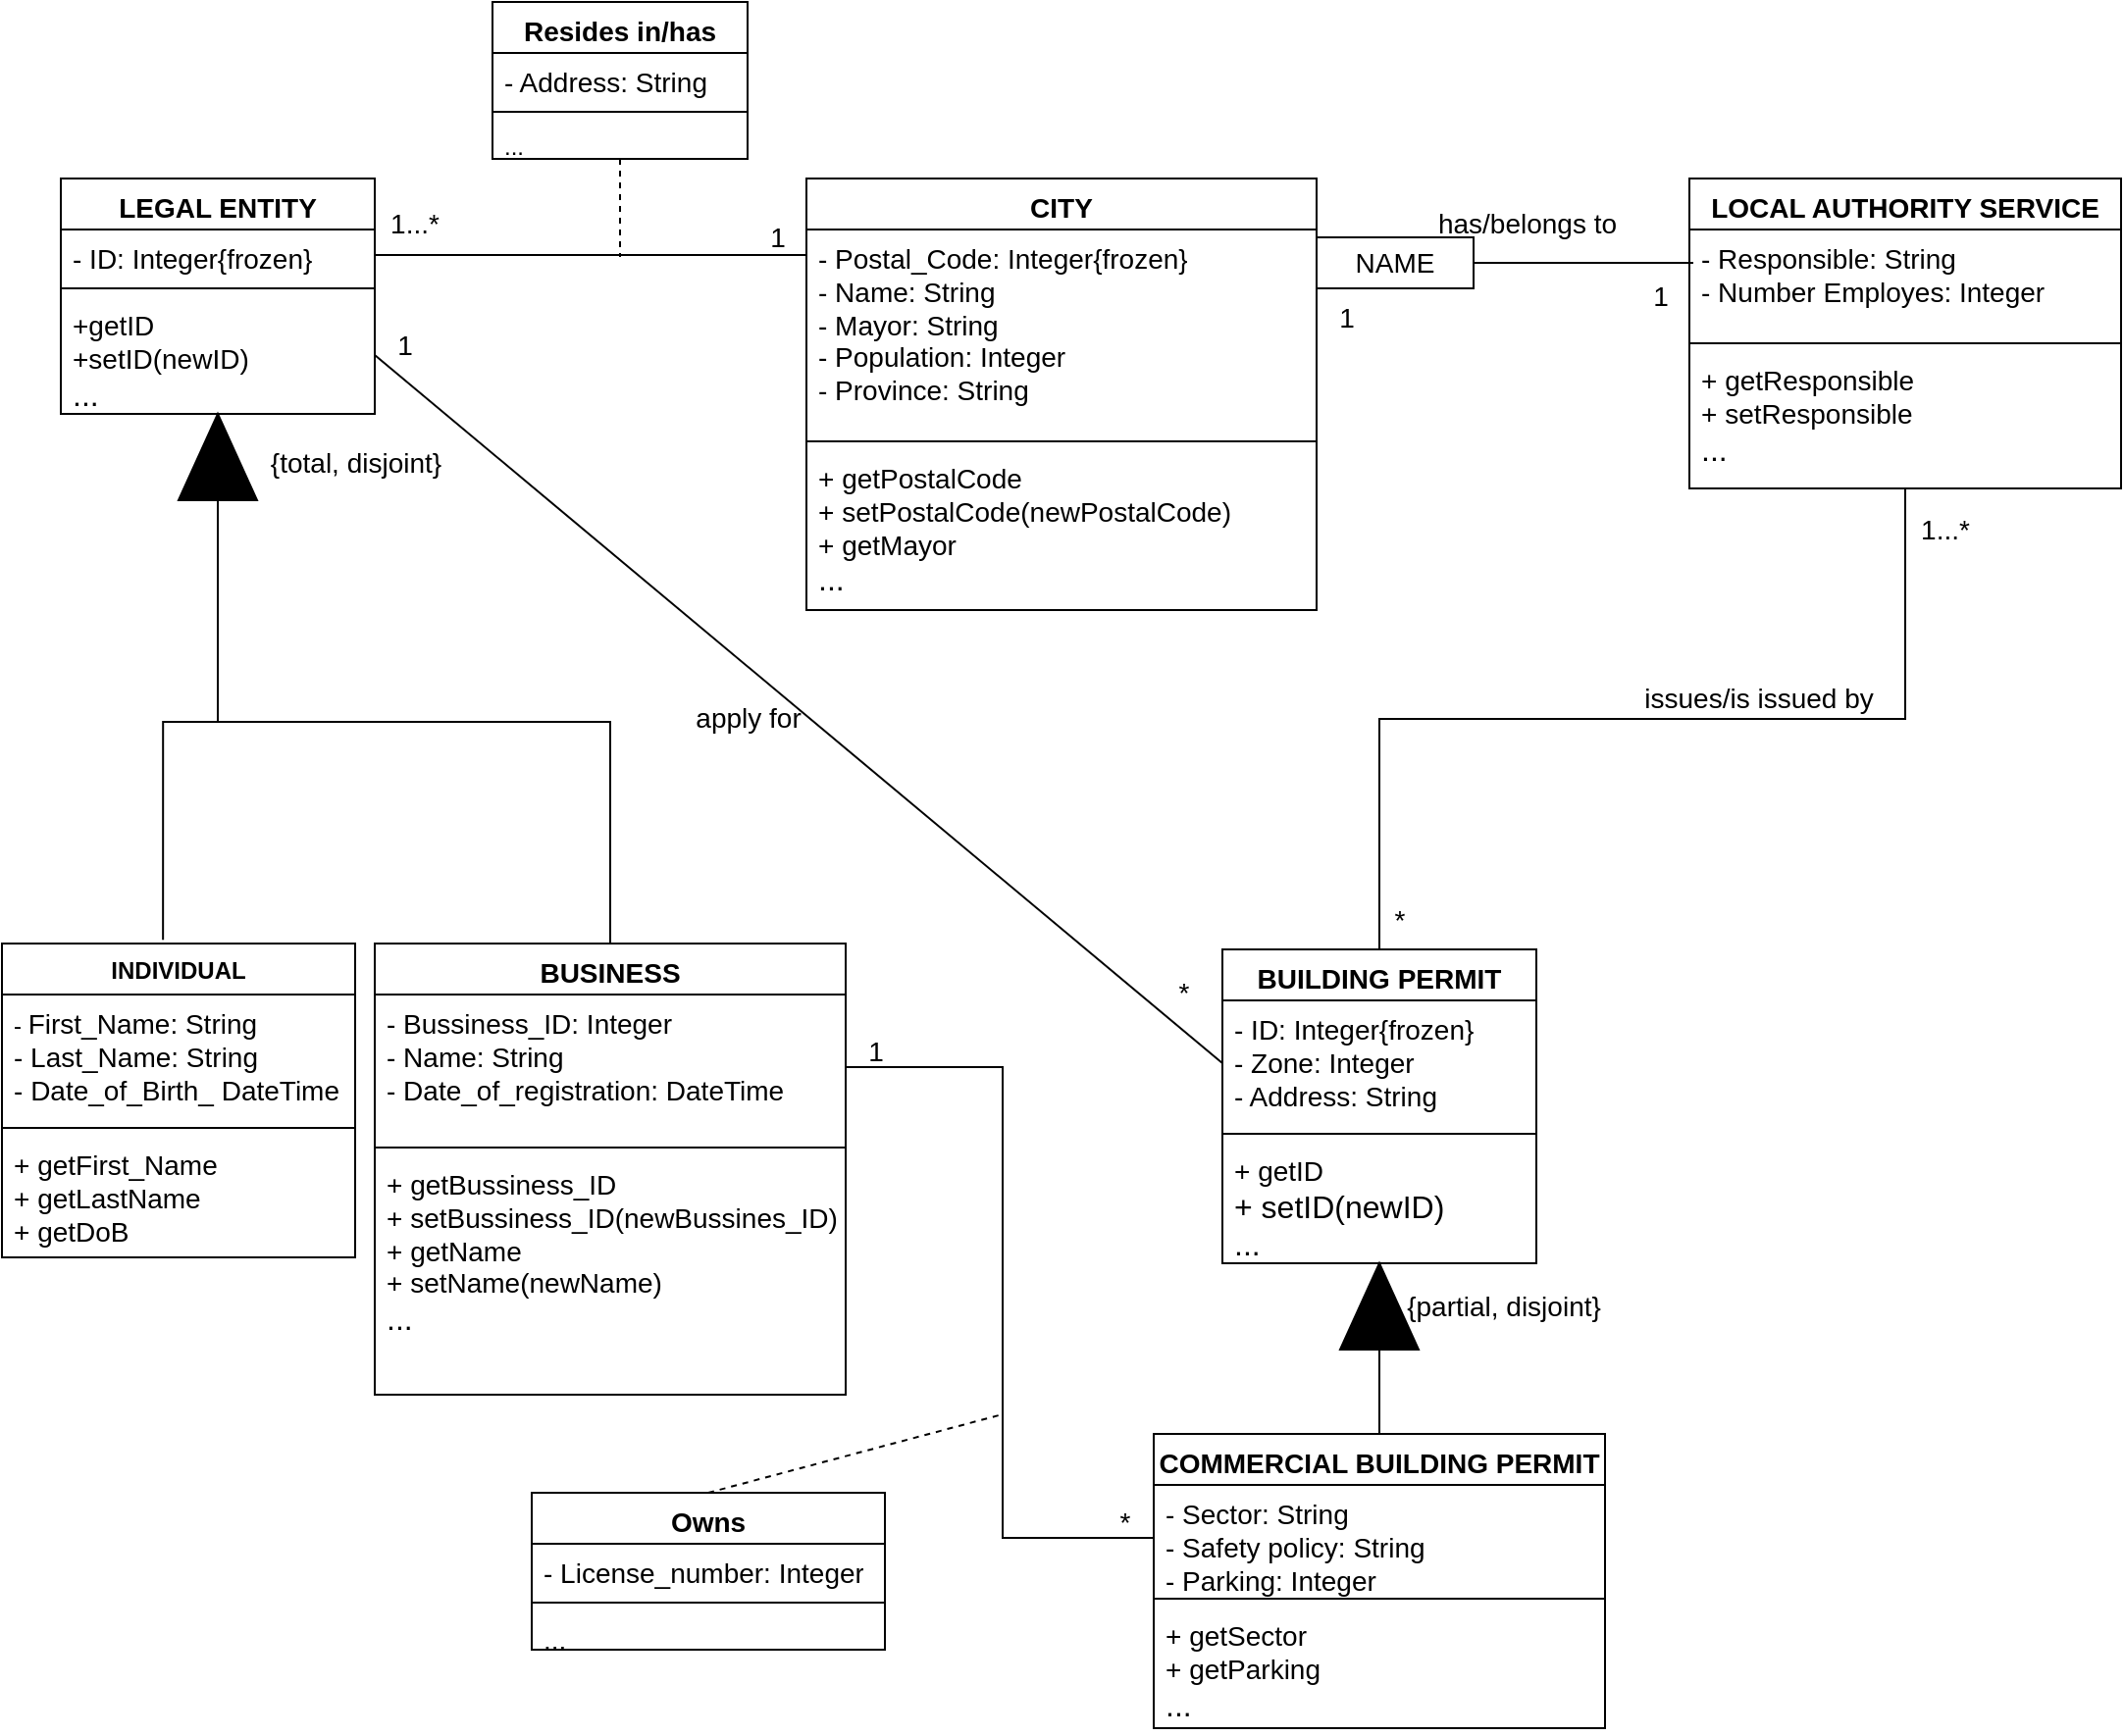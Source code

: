 <mxfile version="22.1.4" type="github">
  <diagram id="R2lEEEUBdFMjLlhIrx00" name="Page-1">
    <mxGraphModel dx="1434" dy="746" grid="1" gridSize="10" guides="1" tooltips="1" connect="1" arrows="1" fold="1" page="1" pageScale="1" pageWidth="827" pageHeight="1169" math="0" shadow="0" extFonts="Permanent Marker^https://fonts.googleapis.com/css?family=Permanent+Marker">
      <root>
        <mxCell id="0" />
        <mxCell id="1" parent="0" />
        <mxCell id="UU279-Ydd-jQzTCi8QQk-14" value="&lt;font style=&quot;font-size: 14px;&quot;&gt;LEGAL ENTITY&lt;/font&gt;" style="swimlane;fontStyle=1;align=center;verticalAlign=top;childLayout=stackLayout;horizontal=1;startSize=26;horizontalStack=0;resizeParent=1;resizeParentMax=0;resizeLast=0;collapsible=1;marginBottom=0;whiteSpace=wrap;html=1;" parent="1" vertex="1">
          <mxGeometry x="40" y="90" width="160" height="120" as="geometry" />
        </mxCell>
        <mxCell id="UU279-Ydd-jQzTCi8QQk-15" value="&lt;font style=&quot;font-size: 14px;&quot;&gt;- ID: Integer{frozen}&lt;/font&gt;" style="text;strokeColor=none;fillColor=none;align=left;verticalAlign=top;spacingLeft=4;spacingRight=4;overflow=hidden;rotatable=0;points=[[0,0.5],[1,0.5]];portConstraint=eastwest;whiteSpace=wrap;html=1;" parent="UU279-Ydd-jQzTCi8QQk-14" vertex="1">
          <mxGeometry y="26" width="160" height="26" as="geometry" />
        </mxCell>
        <mxCell id="UU279-Ydd-jQzTCi8QQk-16" value="" style="line;strokeWidth=1;fillColor=none;align=left;verticalAlign=middle;spacingTop=-1;spacingLeft=3;spacingRight=3;rotatable=0;labelPosition=right;points=[];portConstraint=eastwest;strokeColor=inherit;" parent="UU279-Ydd-jQzTCi8QQk-14" vertex="1">
          <mxGeometry y="52" width="160" height="8" as="geometry" />
        </mxCell>
        <mxCell id="UU279-Ydd-jQzTCi8QQk-17" value="&lt;div&gt;&lt;font style=&quot;font-size: 14px;&quot;&gt;+getID&lt;/font&gt;&lt;/div&gt;&lt;div&gt;&lt;font style=&quot;font-size: 14px;&quot;&gt;+setID(newID)&lt;/font&gt;&lt;/div&gt;&lt;div&gt;&lt;font size=&quot;3&quot;&gt;...&lt;br&gt;&lt;/font&gt;&lt;/div&gt;" style="text;strokeColor=none;fillColor=none;align=left;verticalAlign=top;spacingLeft=4;spacingRight=4;overflow=hidden;rotatable=0;points=[[0,0.5],[1,0.5]];portConstraint=eastwest;whiteSpace=wrap;html=1;" parent="UU279-Ydd-jQzTCi8QQk-14" vertex="1">
          <mxGeometry y="60" width="160" height="60" as="geometry" />
        </mxCell>
        <mxCell id="UU279-Ydd-jQzTCi8QQk-18" value="&lt;font style=&quot;font-size: 14px;&quot;&gt;CITY&lt;/font&gt;" style="swimlane;fontStyle=1;align=center;verticalAlign=top;childLayout=stackLayout;horizontal=1;startSize=26;horizontalStack=0;resizeParent=1;resizeParentMax=0;resizeLast=0;collapsible=1;marginBottom=0;whiteSpace=wrap;html=1;" parent="1" vertex="1">
          <mxGeometry x="420" y="90" width="260" height="220" as="geometry" />
        </mxCell>
        <mxCell id="UU279-Ydd-jQzTCi8QQk-19" value="&lt;div&gt;&lt;font style=&quot;font-size: 14px;&quot;&gt;- Postal_Code: Integer{frozen}&lt;/font&gt;&lt;/div&gt;&lt;div&gt;&lt;font style=&quot;font-size: 14px;&quot;&gt;- Name: String&lt;/font&gt;&lt;/div&gt;&lt;div&gt;&lt;font style=&quot;font-size: 14px;&quot;&gt;- Mayor: String&lt;/font&gt;&lt;/div&gt;&lt;div&gt;&lt;font style=&quot;font-size: 14px;&quot;&gt;- Population: Integer&lt;/font&gt;&lt;/div&gt;&lt;div&gt;&lt;font style=&quot;font-size: 14px;&quot;&gt;- Province: String&lt;br&gt;&lt;/font&gt;&lt;/div&gt;" style="text;strokeColor=none;fillColor=none;align=left;verticalAlign=top;spacingLeft=4;spacingRight=4;overflow=hidden;rotatable=0;points=[[0,0.5],[1,0.5]];portConstraint=eastwest;whiteSpace=wrap;html=1;" parent="UU279-Ydd-jQzTCi8QQk-18" vertex="1">
          <mxGeometry y="26" width="260" height="104" as="geometry" />
        </mxCell>
        <mxCell id="UU279-Ydd-jQzTCi8QQk-20" value="" style="line;strokeWidth=1;fillColor=none;align=left;verticalAlign=middle;spacingTop=-1;spacingLeft=3;spacingRight=3;rotatable=0;labelPosition=right;points=[];portConstraint=eastwest;strokeColor=inherit;" parent="UU279-Ydd-jQzTCi8QQk-18" vertex="1">
          <mxGeometry y="130" width="260" height="8" as="geometry" />
        </mxCell>
        <mxCell id="UU279-Ydd-jQzTCi8QQk-21" value="&lt;div&gt;&lt;font style=&quot;font-size: 14px;&quot;&gt;+ getPostalCode&lt;/font&gt;&lt;/div&gt;&lt;div&gt;&lt;font style=&quot;font-size: 14px;&quot;&gt;+ setPostalCode(newPostalCode)&lt;/font&gt;&lt;/div&gt;&lt;div&gt;&lt;font style=&quot;font-size: 14px;&quot;&gt;+ getMayor&lt;/font&gt;&lt;/div&gt;&lt;div&gt;&lt;font size=&quot;3&quot;&gt;...&lt;br&gt;&lt;/font&gt;&lt;/div&gt;" style="text;strokeColor=none;fillColor=none;align=left;verticalAlign=top;spacingLeft=4;spacingRight=4;overflow=hidden;rotatable=0;points=[[0,0.5],[1,0.5]];portConstraint=eastwest;whiteSpace=wrap;html=1;" parent="UU279-Ydd-jQzTCi8QQk-18" vertex="1">
          <mxGeometry y="138" width="260" height="82" as="geometry" />
        </mxCell>
        <mxCell id="UU279-Ydd-jQzTCi8QQk-33" style="edgeStyle=orthogonalEdgeStyle;rounded=0;orthogonalLoop=1;jettySize=auto;html=1;exitX=0;exitY=0.5;exitDx=0;exitDy=0;entryX=0.5;entryY=0;entryDx=0;entryDy=0;endArrow=none;endFill=0;" parent="1" source="UU279-Ydd-jQzTCi8QQk-22" target="UU279-Ydd-jQzTCi8QQk-27" edge="1">
          <mxGeometry relative="1" as="geometry" />
        </mxCell>
        <mxCell id="UU279-Ydd-jQzTCi8QQk-22" value="" style="triangle;whiteSpace=wrap;html=1;direction=north;fillColor=#000000;" parent="1" vertex="1">
          <mxGeometry x="100" y="210" width="40" height="44" as="geometry" />
        </mxCell>
        <mxCell id="UU279-Ydd-jQzTCi8QQk-23" value="INDIVIDUAL" style="swimlane;fontStyle=1;align=center;verticalAlign=top;childLayout=stackLayout;horizontal=1;startSize=26;horizontalStack=0;resizeParent=1;resizeParentMax=0;resizeLast=0;collapsible=1;marginBottom=0;whiteSpace=wrap;html=1;" parent="1" vertex="1">
          <mxGeometry x="10" y="480" width="180" height="160" as="geometry" />
        </mxCell>
        <mxCell id="UU279-Ydd-jQzTCi8QQk-24" value="&lt;div&gt;- &lt;font style=&quot;font-size: 14px;&quot;&gt;First_Name: String&lt;/font&gt;&lt;/div&gt;&lt;div&gt;&lt;font style=&quot;font-size: 14px;&quot;&gt;- Last_Name: String&lt;/font&gt;&lt;/div&gt;&lt;div&gt;&lt;font style=&quot;font-size: 14px;&quot;&gt;- &lt;/font&gt;&lt;font style=&quot;font-size: 14px;&quot;&gt;Date_of_Birth_ DateTime&lt;/font&gt;&lt;br&gt;&lt;/div&gt;" style="text;strokeColor=none;fillColor=none;align=left;verticalAlign=top;spacingLeft=4;spacingRight=4;overflow=hidden;rotatable=0;points=[[0,0.5],[1,0.5]];portConstraint=eastwest;whiteSpace=wrap;html=1;" parent="UU279-Ydd-jQzTCi8QQk-23" vertex="1">
          <mxGeometry y="26" width="180" height="64" as="geometry" />
        </mxCell>
        <mxCell id="UU279-Ydd-jQzTCi8QQk-25" value="" style="line;strokeWidth=1;fillColor=none;align=left;verticalAlign=middle;spacingTop=-1;spacingLeft=3;spacingRight=3;rotatable=0;labelPosition=right;points=[];portConstraint=eastwest;strokeColor=inherit;" parent="UU279-Ydd-jQzTCi8QQk-23" vertex="1">
          <mxGeometry y="90" width="180" height="8" as="geometry" />
        </mxCell>
        <mxCell id="UU279-Ydd-jQzTCi8QQk-26" value="&lt;div&gt;&lt;font style=&quot;font-size: 14px;&quot;&gt;+ getFirst_Name&lt;/font&gt;&lt;/div&gt;&lt;div&gt;&lt;font style=&quot;font-size: 14px;&quot;&gt;+ getLastName&lt;/font&gt;&lt;/div&gt;&lt;div&gt;&lt;font style=&quot;font-size: 14px;&quot;&gt;+ getDoB&lt;br&gt;&lt;/font&gt;&lt;/div&gt;&lt;div&gt;&lt;font size=&quot;3&quot;&gt;...&lt;br&gt;&lt;/font&gt;&lt;/div&gt;" style="text;strokeColor=none;fillColor=none;align=left;verticalAlign=top;spacingLeft=4;spacingRight=4;overflow=hidden;rotatable=0;points=[[0,0.5],[1,0.5]];portConstraint=eastwest;whiteSpace=wrap;html=1;" parent="UU279-Ydd-jQzTCi8QQk-23" vertex="1">
          <mxGeometry y="98" width="180" height="62" as="geometry" />
        </mxCell>
        <mxCell id="UU279-Ydd-jQzTCi8QQk-27" value="&lt;font style=&quot;font-size: 14px;&quot;&gt;BUSINESS&lt;/font&gt;" style="swimlane;fontStyle=1;align=center;verticalAlign=top;childLayout=stackLayout;horizontal=1;startSize=26;horizontalStack=0;resizeParent=1;resizeParentMax=0;resizeLast=0;collapsible=1;marginBottom=0;whiteSpace=wrap;html=1;" parent="1" vertex="1">
          <mxGeometry x="200" y="480" width="240" height="230" as="geometry" />
        </mxCell>
        <mxCell id="UU279-Ydd-jQzTCi8QQk-28" value="&lt;div&gt;&lt;font style=&quot;font-size: 14px;&quot;&gt;- Bussiness_ID: Integer&lt;br&gt;&lt;/font&gt;&lt;/div&gt;&lt;div&gt;&lt;font style=&quot;font-size: 14px;&quot;&gt;- Name: String&lt;/font&gt;&lt;/div&gt;&lt;div&gt;&lt;font style=&quot;font-size: 14px;&quot;&gt;- Date_of_registration: DateTime&lt;br&gt;&lt;/font&gt;&lt;/div&gt;" style="text;strokeColor=none;fillColor=none;align=left;verticalAlign=top;spacingLeft=4;spacingRight=4;overflow=hidden;rotatable=0;points=[[0,0.5],[1,0.5]];portConstraint=eastwest;whiteSpace=wrap;html=1;" parent="UU279-Ydd-jQzTCi8QQk-27" vertex="1">
          <mxGeometry y="26" width="240" height="74" as="geometry" />
        </mxCell>
        <mxCell id="UU279-Ydd-jQzTCi8QQk-29" value="" style="line;strokeWidth=1;fillColor=none;align=left;verticalAlign=middle;spacingTop=-1;spacingLeft=3;spacingRight=3;rotatable=0;labelPosition=right;points=[];portConstraint=eastwest;strokeColor=inherit;" parent="UU279-Ydd-jQzTCi8QQk-27" vertex="1">
          <mxGeometry y="100" width="240" height="8" as="geometry" />
        </mxCell>
        <mxCell id="UU279-Ydd-jQzTCi8QQk-30" value="&lt;div&gt;&lt;font style=&quot;font-size: 14px;&quot;&gt;+ getBussiness_ID&lt;/font&gt;&lt;/div&gt;&lt;div&gt;&lt;font style=&quot;font-size: 14px;&quot;&gt;+ setBussiness_ID(newBussines_ID)&lt;/font&gt;&lt;/div&gt;&lt;div&gt;&lt;font style=&quot;font-size: 14px;&quot;&gt;+ getName&lt;/font&gt;&lt;/div&gt;&lt;div&gt;&lt;font style=&quot;font-size: 14px;&quot;&gt;+ setName(newName)&lt;/font&gt;&lt;/div&gt;&lt;div&gt;&lt;font size=&quot;3&quot;&gt;...&lt;br&gt;&lt;/font&gt;&lt;/div&gt;" style="text;strokeColor=none;fillColor=none;align=left;verticalAlign=top;spacingLeft=4;spacingRight=4;overflow=hidden;rotatable=0;points=[[0,0.5],[1,0.5]];portConstraint=eastwest;whiteSpace=wrap;html=1;" parent="UU279-Ydd-jQzTCi8QQk-27" vertex="1">
          <mxGeometry y="108" width="240" height="122" as="geometry" />
        </mxCell>
        <mxCell id="UU279-Ydd-jQzTCi8QQk-32" style="edgeStyle=orthogonalEdgeStyle;rounded=0;orthogonalLoop=1;jettySize=auto;html=1;exitX=0;exitY=0.5;exitDx=0;exitDy=0;entryX=0.456;entryY=-0.012;entryDx=0;entryDy=0;entryPerimeter=0;endArrow=none;endFill=0;" parent="1" source="UU279-Ydd-jQzTCi8QQk-22" target="UU279-Ydd-jQzTCi8QQk-23" edge="1">
          <mxGeometry relative="1" as="geometry" />
        </mxCell>
        <mxCell id="UU279-Ydd-jQzTCi8QQk-35" value="&lt;font style=&quot;font-size: 14px;&quot;&gt;BUILDING PERMIT&lt;/font&gt;" style="swimlane;fontStyle=1;align=center;verticalAlign=top;childLayout=stackLayout;horizontal=1;startSize=26;horizontalStack=0;resizeParent=1;resizeParentMax=0;resizeLast=0;collapsible=1;marginBottom=0;whiteSpace=wrap;html=1;" parent="1" vertex="1">
          <mxGeometry x="632" y="483" width="160" height="160" as="geometry" />
        </mxCell>
        <mxCell id="UU279-Ydd-jQzTCi8QQk-36" value="&lt;div&gt;&lt;font style=&quot;font-size: 14px;&quot;&gt;- ID: Integer{frozen}&lt;/font&gt;&lt;/div&gt;&lt;div&gt;&lt;font style=&quot;font-size: 14px;&quot;&gt;- Zone: Integer&lt;/font&gt;&lt;/div&gt;&lt;div&gt;&lt;font style=&quot;font-size: 14px;&quot;&gt;- Address: String&lt;br&gt;&lt;/font&gt;&lt;/div&gt;" style="text;strokeColor=none;fillColor=none;align=left;verticalAlign=top;spacingLeft=4;spacingRight=4;overflow=hidden;rotatable=0;points=[[0,0.5],[1,0.5]];portConstraint=eastwest;whiteSpace=wrap;html=1;" parent="UU279-Ydd-jQzTCi8QQk-35" vertex="1">
          <mxGeometry y="26" width="160" height="64" as="geometry" />
        </mxCell>
        <mxCell id="UU279-Ydd-jQzTCi8QQk-37" value="" style="line;strokeWidth=1;fillColor=none;align=left;verticalAlign=middle;spacingTop=-1;spacingLeft=3;spacingRight=3;rotatable=0;labelPosition=right;points=[];portConstraint=eastwest;strokeColor=inherit;" parent="UU279-Ydd-jQzTCi8QQk-35" vertex="1">
          <mxGeometry y="90" width="160" height="8" as="geometry" />
        </mxCell>
        <mxCell id="UU279-Ydd-jQzTCi8QQk-38" value="&lt;div&gt;&lt;font style=&quot;font-size: 14px;&quot;&gt;+ getID&lt;/font&gt;&lt;/div&gt;&lt;div&gt;&lt;font size=&quot;3&quot;&gt;+ setID(newID)&lt;/font&gt;&lt;/div&gt;&lt;div&gt;&lt;font size=&quot;3&quot;&gt;...&lt;br&gt;&lt;/font&gt;&lt;/div&gt;" style="text;strokeColor=none;fillColor=none;align=left;verticalAlign=top;spacingLeft=4;spacingRight=4;overflow=hidden;rotatable=0;points=[[0,0.5],[1,0.5]];portConstraint=eastwest;whiteSpace=wrap;html=1;" parent="UU279-Ydd-jQzTCi8QQk-35" vertex="1">
          <mxGeometry y="98" width="160" height="62" as="geometry" />
        </mxCell>
        <mxCell id="UU279-Ydd-jQzTCi8QQk-45" style="edgeStyle=orthogonalEdgeStyle;rounded=0;orthogonalLoop=1;jettySize=auto;html=1;exitX=0;exitY=0.5;exitDx=0;exitDy=0;endArrow=none;endFill=0;entryX=0.5;entryY=0;entryDx=0;entryDy=0;" parent="1" source="UU279-Ydd-jQzTCi8QQk-43" target="rijw3In9d_G571TNvu_z-28" edge="1">
          <mxGeometry relative="1" as="geometry">
            <mxPoint x="1000" y="650" as="targetPoint" />
          </mxGeometry>
        </mxCell>
        <mxCell id="UU279-Ydd-jQzTCi8QQk-43" value="" style="triangle;whiteSpace=wrap;html=1;direction=north;fillColor=#000000;" parent="1" vertex="1">
          <mxGeometry x="692" y="643" width="40" height="44" as="geometry" />
        </mxCell>
        <mxCell id="PXfGN8QsYFF6VwjY72Rg-6" style="edgeStyle=orthogonalEdgeStyle;rounded=0;orthogonalLoop=1;jettySize=auto;html=1;exitX=0.5;exitY=1;exitDx=0;exitDy=0;entryX=0.5;entryY=0;entryDx=0;entryDy=0;endArrow=none;endFill=0;" parent="1" source="UU279-Ydd-jQzTCi8QQk-46" target="UU279-Ydd-jQzTCi8QQk-35" edge="1">
          <mxGeometry relative="1" as="geometry" />
        </mxCell>
        <mxCell id="UU279-Ydd-jQzTCi8QQk-46" value="&lt;font style=&quot;font-size: 14px;&quot;&gt;LOCAL AUTHORITY SERVICE&lt;/font&gt;" style="swimlane;fontStyle=1;align=center;verticalAlign=top;childLayout=stackLayout;horizontal=1;startSize=26;horizontalStack=0;resizeParent=1;resizeParentMax=0;resizeLast=0;collapsible=1;marginBottom=0;whiteSpace=wrap;html=1;" parent="1" vertex="1">
          <mxGeometry x="870" y="90" width="220" height="158" as="geometry" />
        </mxCell>
        <mxCell id="UU279-Ydd-jQzTCi8QQk-47" value="&lt;div&gt;&lt;font style=&quot;font-size: 14px;&quot;&gt;- Responsible: String&lt;/font&gt;&lt;/div&gt;&lt;div&gt;&lt;font style=&quot;font-size: 14px;&quot;&gt;- Number Employes: Integer&lt;/font&gt;&lt;/div&gt;" style="text;strokeColor=none;fillColor=none;align=left;verticalAlign=top;spacingLeft=4;spacingRight=4;overflow=hidden;rotatable=0;points=[[0,0.5],[1,0.5]];portConstraint=eastwest;whiteSpace=wrap;html=1;" parent="UU279-Ydd-jQzTCi8QQk-46" vertex="1">
          <mxGeometry y="26" width="220" height="54" as="geometry" />
        </mxCell>
        <mxCell id="UU279-Ydd-jQzTCi8QQk-48" value="" style="line;strokeWidth=1;fillColor=none;align=left;verticalAlign=middle;spacingTop=-1;spacingLeft=3;spacingRight=3;rotatable=0;labelPosition=right;points=[];portConstraint=eastwest;strokeColor=inherit;" parent="UU279-Ydd-jQzTCi8QQk-46" vertex="1">
          <mxGeometry y="80" width="220" height="8" as="geometry" />
        </mxCell>
        <mxCell id="UU279-Ydd-jQzTCi8QQk-49" value="&lt;div&gt;&lt;font style=&quot;font-size: 14px;&quot;&gt;+ getResponsible&lt;/font&gt;&lt;/div&gt;&lt;div&gt;&lt;font style=&quot;font-size: 14px;&quot;&gt;+ setResponsible&lt;br&gt;&lt;/font&gt;&lt;/div&gt;&lt;div&gt;&lt;font size=&quot;3&quot;&gt;...&lt;br&gt;&lt;/font&gt;&lt;/div&gt;" style="text;strokeColor=none;fillColor=none;align=left;verticalAlign=top;spacingLeft=4;spacingRight=4;overflow=hidden;rotatable=0;points=[[0,0.5],[1,0.5]];portConstraint=eastwest;whiteSpace=wrap;html=1;" parent="UU279-Ydd-jQzTCi8QQk-46" vertex="1">
          <mxGeometry y="88" width="220" height="70" as="geometry" />
        </mxCell>
        <mxCell id="UU279-Ydd-jQzTCi8QQk-52" style="rounded=0;orthogonalLoop=1;jettySize=auto;html=1;entryX=1;entryY=0.5;entryDx=0;entryDy=0;endArrow=none;endFill=0;" parent="1" target="UU279-Ydd-jQzTCi8QQk-15" edge="1">
          <mxGeometry relative="1" as="geometry">
            <mxPoint x="420" y="129" as="sourcePoint" />
          </mxGeometry>
        </mxCell>
        <mxCell id="UU279-Ydd-jQzTCi8QQk-51" value="&lt;font style=&quot;font-size: 14px;&quot;&gt;NAME&lt;/font&gt;" style="rounded=0;whiteSpace=wrap;html=1;" parent="1" vertex="1">
          <mxGeometry x="680" y="120" width="80" height="26" as="geometry" />
        </mxCell>
        <mxCell id="UU279-Ydd-jQzTCi8QQk-54" style="edgeStyle=orthogonalEdgeStyle;rounded=0;orthogonalLoop=1;jettySize=auto;html=1;exitX=1;exitY=0.5;exitDx=0;exitDy=0;entryX=0.009;entryY=0.315;entryDx=0;entryDy=0;entryPerimeter=0;endArrow=none;endFill=0;" parent="1" source="UU279-Ydd-jQzTCi8QQk-51" target="UU279-Ydd-jQzTCi8QQk-47" edge="1">
          <mxGeometry relative="1" as="geometry" />
        </mxCell>
        <mxCell id="PXfGN8QsYFF6VwjY72Rg-5" style="rounded=0;orthogonalLoop=1;jettySize=auto;html=1;exitX=1;exitY=0.5;exitDx=0;exitDy=0;entryX=0;entryY=0.5;entryDx=0;entryDy=0;endArrow=none;endFill=0;" parent="1" source="UU279-Ydd-jQzTCi8QQk-17" target="UU279-Ydd-jQzTCi8QQk-36" edge="1">
          <mxGeometry relative="1" as="geometry" />
        </mxCell>
        <mxCell id="PXfGN8QsYFF6VwjY72Rg-7" value="&lt;font style=&quot;font-size: 14px;&quot;&gt;{total, disjoint}&lt;/font&gt;" style="text;html=1;align=center;verticalAlign=middle;resizable=0;points=[];autosize=1;strokeColor=none;fillColor=none;" parent="1" vertex="1">
          <mxGeometry x="135" y="220" width="110" height="30" as="geometry" />
        </mxCell>
        <mxCell id="PXfGN8QsYFF6VwjY72Rg-8" value="&lt;font style=&quot;font-size: 14px;&quot;&gt;{partial, disjoint}&lt;/font&gt;" style="text;html=1;align=center;verticalAlign=middle;resizable=0;points=[];autosize=1;strokeColor=none;fillColor=none;" parent="1" vertex="1">
          <mxGeometry x="715" y="650" width="120" height="30" as="geometry" />
        </mxCell>
        <mxCell id="rijw3In9d_G571TNvu_z-5" style="rounded=0;orthogonalLoop=1;jettySize=auto;html=1;exitX=0.5;exitY=1;exitDx=0;exitDy=0;endArrow=none;endFill=0;dashed=1;" parent="1" source="rijw3In9d_G571TNvu_z-1" edge="1">
          <mxGeometry relative="1" as="geometry">
            <mxPoint x="325" y="130" as="targetPoint" />
          </mxGeometry>
        </mxCell>
        <mxCell id="rijw3In9d_G571TNvu_z-1" value="&lt;font style=&quot;font-size: 14px;&quot;&gt;Resides in/has&lt;/font&gt;" style="swimlane;fontStyle=1;align=center;verticalAlign=top;childLayout=stackLayout;horizontal=1;startSize=26;horizontalStack=0;resizeParent=1;resizeParentMax=0;resizeLast=0;collapsible=1;marginBottom=0;whiteSpace=wrap;html=1;" parent="1" vertex="1">
          <mxGeometry x="260" width="130" height="80" as="geometry" />
        </mxCell>
        <mxCell id="rijw3In9d_G571TNvu_z-2" value="&lt;font style=&quot;font-size: 14px;&quot;&gt;- Address: String&lt;/font&gt;" style="text;strokeColor=none;fillColor=none;align=left;verticalAlign=top;spacingLeft=4;spacingRight=4;overflow=hidden;rotatable=0;points=[[0,0.5],[1,0.5]];portConstraint=eastwest;whiteSpace=wrap;html=1;" parent="rijw3In9d_G571TNvu_z-1" vertex="1">
          <mxGeometry y="26" width="130" height="26" as="geometry" />
        </mxCell>
        <mxCell id="rijw3In9d_G571TNvu_z-3" value="" style="line;strokeWidth=1;fillColor=none;align=left;verticalAlign=middle;spacingTop=-1;spacingLeft=3;spacingRight=3;rotatable=0;labelPosition=right;points=[];portConstraint=eastwest;strokeColor=inherit;" parent="rijw3In9d_G571TNvu_z-1" vertex="1">
          <mxGeometry y="52" width="130" height="8" as="geometry" />
        </mxCell>
        <mxCell id="rijw3In9d_G571TNvu_z-4" value="..." style="text;strokeColor=none;fillColor=none;align=left;verticalAlign=top;spacingLeft=4;spacingRight=4;overflow=hidden;rotatable=0;points=[[0,0.5],[1,0.5]];portConstraint=eastwest;whiteSpace=wrap;html=1;" parent="rijw3In9d_G571TNvu_z-1" vertex="1">
          <mxGeometry y="60" width="130" height="20" as="geometry" />
        </mxCell>
        <mxCell id="rijw3In9d_G571TNvu_z-6" value="&lt;font style=&quot;font-size: 14px;&quot;&gt;1...*&lt;/font&gt;" style="text;html=1;align=center;verticalAlign=middle;resizable=0;points=[];autosize=1;strokeColor=none;fillColor=none;" parent="1" vertex="1">
          <mxGeometry x="195" y="98" width="50" height="30" as="geometry" />
        </mxCell>
        <mxCell id="rijw3In9d_G571TNvu_z-7" value="&lt;font style=&quot;font-size: 14px;&quot;&gt;1&lt;/font&gt;" style="text;html=1;align=center;verticalAlign=middle;resizable=0;points=[];autosize=1;strokeColor=none;fillColor=none;" parent="1" vertex="1">
          <mxGeometry x="840" y="135" width="30" height="30" as="geometry" />
        </mxCell>
        <mxCell id="rijw3In9d_G571TNvu_z-8" value="&lt;font style=&quot;font-size: 14px;&quot;&gt;1...*&lt;/font&gt;" style="text;html=1;align=center;verticalAlign=middle;resizable=0;points=[];autosize=1;strokeColor=none;fillColor=none;" parent="1" vertex="1">
          <mxGeometry x="975" y="254" width="50" height="30" as="geometry" />
        </mxCell>
        <mxCell id="rijw3In9d_G571TNvu_z-9" value="&lt;font style=&quot;font-size: 14px;&quot;&gt;*&lt;/font&gt;" style="text;html=1;align=center;verticalAlign=middle;resizable=0;points=[];autosize=1;strokeColor=none;fillColor=none;" parent="1" vertex="1">
          <mxGeometry x="567" y="760" width="30" height="30" as="geometry" />
        </mxCell>
        <mxCell id="rijw3In9d_G571TNvu_z-10" value="&lt;font style=&quot;font-size: 14px;&quot;&gt;*&lt;/font&gt;" style="text;html=1;align=center;verticalAlign=middle;resizable=0;points=[];autosize=1;strokeColor=none;fillColor=none;" parent="1" vertex="1">
          <mxGeometry x="597" y="490" width="30" height="30" as="geometry" />
        </mxCell>
        <mxCell id="rijw3In9d_G571TNvu_z-11" value="&lt;font style=&quot;font-size: 14px;&quot;&gt;*&lt;/font&gt;" style="text;html=1;align=center;verticalAlign=middle;resizable=0;points=[];autosize=1;strokeColor=none;fillColor=none;" parent="1" vertex="1">
          <mxGeometry x="707" y="453" width="30" height="30" as="geometry" />
        </mxCell>
        <mxCell id="rijw3In9d_G571TNvu_z-12" value="&lt;font style=&quot;font-size: 14px;&quot;&gt;1&lt;/font&gt;" style="text;html=1;align=center;verticalAlign=middle;resizable=0;points=[];autosize=1;strokeColor=none;fillColor=none;" parent="1" vertex="1">
          <mxGeometry x="200" y="160" width="30" height="30" as="geometry" />
        </mxCell>
        <mxCell id="rijw3In9d_G571TNvu_z-13" value="&lt;font style=&quot;font-size: 14px;&quot;&gt;1&lt;/font&gt;" style="text;html=1;align=center;verticalAlign=middle;resizable=0;points=[];autosize=1;strokeColor=none;fillColor=none;" parent="1" vertex="1">
          <mxGeometry x="440" y="520" width="30" height="30" as="geometry" />
        </mxCell>
        <mxCell id="rijw3In9d_G571TNvu_z-14" value="&lt;font style=&quot;font-size: 14px;&quot;&gt;1&lt;/font&gt;" style="text;html=1;align=center;verticalAlign=middle;resizable=0;points=[];autosize=1;strokeColor=none;fillColor=none;" parent="1" vertex="1">
          <mxGeometry x="390" y="105" width="30" height="30" as="geometry" />
        </mxCell>
        <mxCell id="rijw3In9d_G571TNvu_z-15" value="&lt;font style=&quot;font-size: 14px;&quot;&gt;1&lt;/font&gt;" style="text;html=1;align=center;verticalAlign=middle;resizable=0;points=[];autosize=1;strokeColor=none;fillColor=none;" parent="1" vertex="1">
          <mxGeometry x="680" y="146" width="30" height="30" as="geometry" />
        </mxCell>
        <mxCell id="rijw3In9d_G571TNvu_z-16" value="&lt;font style=&quot;font-size: 14px;&quot;&gt;apply for&lt;/font&gt;" style="text;html=1;align=center;verticalAlign=middle;resizable=0;points=[];autosize=1;strokeColor=none;fillColor=none;" parent="1" vertex="1">
          <mxGeometry x="350" y="350" width="80" height="30" as="geometry" />
        </mxCell>
        <mxCell id="rijw3In9d_G571TNvu_z-17" value="&lt;font style=&quot;font-size: 14px;&quot;&gt;has/belongs to&lt;/font&gt;" style="text;html=1;align=center;verticalAlign=middle;resizable=0;points=[];autosize=1;strokeColor=none;fillColor=none;" parent="1" vertex="1">
          <mxGeometry x="727" y="98" width="120" height="30" as="geometry" />
        </mxCell>
        <mxCell id="rijw3In9d_G571TNvu_z-19" value="&lt;font style=&quot;font-size: 14px;&quot;&gt;issues/is issued by&lt;/font&gt;" style="text;html=1;align=center;verticalAlign=middle;resizable=0;points=[];autosize=1;strokeColor=none;fillColor=none;" parent="1" vertex="1">
          <mxGeometry x="835" y="340" width="140" height="30" as="geometry" />
        </mxCell>
        <mxCell id="rijw3In9d_G571TNvu_z-25" style="edgeStyle=none;rounded=0;orthogonalLoop=1;jettySize=auto;html=1;exitX=0.5;exitY=0;exitDx=0;exitDy=0;endArrow=none;endFill=0;dashed=1;" parent="1" source="rijw3In9d_G571TNvu_z-20" edge="1">
          <mxGeometry relative="1" as="geometry">
            <mxPoint x="520" y="720" as="targetPoint" />
          </mxGeometry>
        </mxCell>
        <mxCell id="rijw3In9d_G571TNvu_z-20" value="&lt;font style=&quot;font-size: 14px;&quot;&gt;Owns&lt;/font&gt;" style="swimlane;fontStyle=1;align=center;verticalAlign=top;childLayout=stackLayout;horizontal=1;startSize=26;horizontalStack=0;resizeParent=1;resizeParentMax=0;resizeLast=0;collapsible=1;marginBottom=0;whiteSpace=wrap;html=1;" parent="1" vertex="1">
          <mxGeometry x="280" y="760" width="180" height="80" as="geometry" />
        </mxCell>
        <mxCell id="rijw3In9d_G571TNvu_z-21" value="&lt;font style=&quot;font-size: 14px;&quot;&gt;- License_number: Integer&lt;/font&gt;" style="text;strokeColor=none;fillColor=none;align=left;verticalAlign=top;spacingLeft=4;spacingRight=4;overflow=hidden;rotatable=0;points=[[0,0.5],[1,0.5]];portConstraint=eastwest;whiteSpace=wrap;html=1;" parent="rijw3In9d_G571TNvu_z-20" vertex="1">
          <mxGeometry y="26" width="180" height="26" as="geometry" />
        </mxCell>
        <mxCell id="rijw3In9d_G571TNvu_z-22" value="" style="line;strokeWidth=1;fillColor=none;align=left;verticalAlign=middle;spacingTop=-1;spacingLeft=3;spacingRight=3;rotatable=0;labelPosition=right;points=[];portConstraint=eastwest;strokeColor=inherit;" parent="rijw3In9d_G571TNvu_z-20" vertex="1">
          <mxGeometry y="52" width="180" height="8" as="geometry" />
        </mxCell>
        <mxCell id="rijw3In9d_G571TNvu_z-23" value="&lt;font style=&quot;font-size: 14px;&quot;&gt;...&lt;/font&gt;" style="text;strokeColor=none;fillColor=none;align=left;verticalAlign=top;spacingLeft=4;spacingRight=4;overflow=hidden;rotatable=0;points=[[0,0.5],[1,0.5]];portConstraint=eastwest;whiteSpace=wrap;html=1;" parent="rijw3In9d_G571TNvu_z-20" vertex="1">
          <mxGeometry y="60" width="180" height="20" as="geometry" />
        </mxCell>
        <mxCell id="rijw3In9d_G571TNvu_z-24" style="rounded=0;orthogonalLoop=1;jettySize=auto;html=1;exitX=1;exitY=0.5;exitDx=0;exitDy=0;endArrow=none;endFill=0;entryX=0;entryY=0.5;entryDx=0;entryDy=0;" parent="1" source="UU279-Ydd-jQzTCi8QQk-28" target="rijw3In9d_G571TNvu_z-29" edge="1">
          <mxGeometry relative="1" as="geometry">
            <mxPoint x="840" y="760" as="targetPoint" />
            <Array as="points">
              <mxPoint x="520" y="543" />
              <mxPoint x="520" y="783" />
            </Array>
          </mxGeometry>
        </mxCell>
        <mxCell id="rijw3In9d_G571TNvu_z-28" value="&lt;font style=&quot;font-size: 14px;&quot;&gt;COMMERCIAL BUILDING PERMIT&lt;/font&gt;" style="swimlane;fontStyle=1;align=center;verticalAlign=top;childLayout=stackLayout;horizontal=1;startSize=26;horizontalStack=0;resizeParent=1;resizeParentMax=0;resizeLast=0;collapsible=1;marginBottom=0;whiteSpace=wrap;html=1;" parent="1" vertex="1">
          <mxGeometry x="597" y="730" width="230" height="150" as="geometry" />
        </mxCell>
        <mxCell id="rijw3In9d_G571TNvu_z-29" value="&lt;div&gt;&lt;font style=&quot;font-size: 14px;&quot;&gt;- Sector: String&lt;/font&gt;&lt;/div&gt;&lt;div&gt;&lt;font style=&quot;font-size: 14px;&quot;&gt;- Safety policy: String&lt;/font&gt;&lt;/div&gt;&lt;div&gt;&lt;font style=&quot;font-size: 14px;&quot;&gt;- Parking: Integer&lt;br&gt;&lt;/font&gt;&lt;/div&gt;" style="text;strokeColor=none;fillColor=none;align=left;verticalAlign=top;spacingLeft=4;spacingRight=4;overflow=hidden;rotatable=0;points=[[0,0.5],[1,0.5]];portConstraint=eastwest;whiteSpace=wrap;html=1;" parent="rijw3In9d_G571TNvu_z-28" vertex="1">
          <mxGeometry y="26" width="230" height="54" as="geometry" />
        </mxCell>
        <mxCell id="rijw3In9d_G571TNvu_z-30" value="" style="line;strokeWidth=1;fillColor=none;align=left;verticalAlign=middle;spacingTop=-1;spacingLeft=3;spacingRight=3;rotatable=0;labelPosition=right;points=[];portConstraint=eastwest;strokeColor=inherit;" parent="rijw3In9d_G571TNvu_z-28" vertex="1">
          <mxGeometry y="80" width="230" height="8" as="geometry" />
        </mxCell>
        <mxCell id="rijw3In9d_G571TNvu_z-31" value="&lt;div&gt;&lt;font style=&quot;font-size: 14px;&quot;&gt;+ getSector&lt;/font&gt;&lt;/div&gt;&lt;div&gt;&lt;font style=&quot;font-size: 14px;&quot;&gt;+ getParking&lt;/font&gt;&lt;/div&gt;&lt;div&gt;&lt;font size=&quot;3&quot;&gt;...&lt;br&gt;&lt;/font&gt;&lt;/div&gt;" style="text;strokeColor=none;fillColor=none;align=left;verticalAlign=top;spacingLeft=4;spacingRight=4;overflow=hidden;rotatable=0;points=[[0,0.5],[1,0.5]];portConstraint=eastwest;whiteSpace=wrap;html=1;" parent="rijw3In9d_G571TNvu_z-28" vertex="1">
          <mxGeometry y="88" width="230" height="62" as="geometry" />
        </mxCell>
      </root>
    </mxGraphModel>
  </diagram>
</mxfile>
